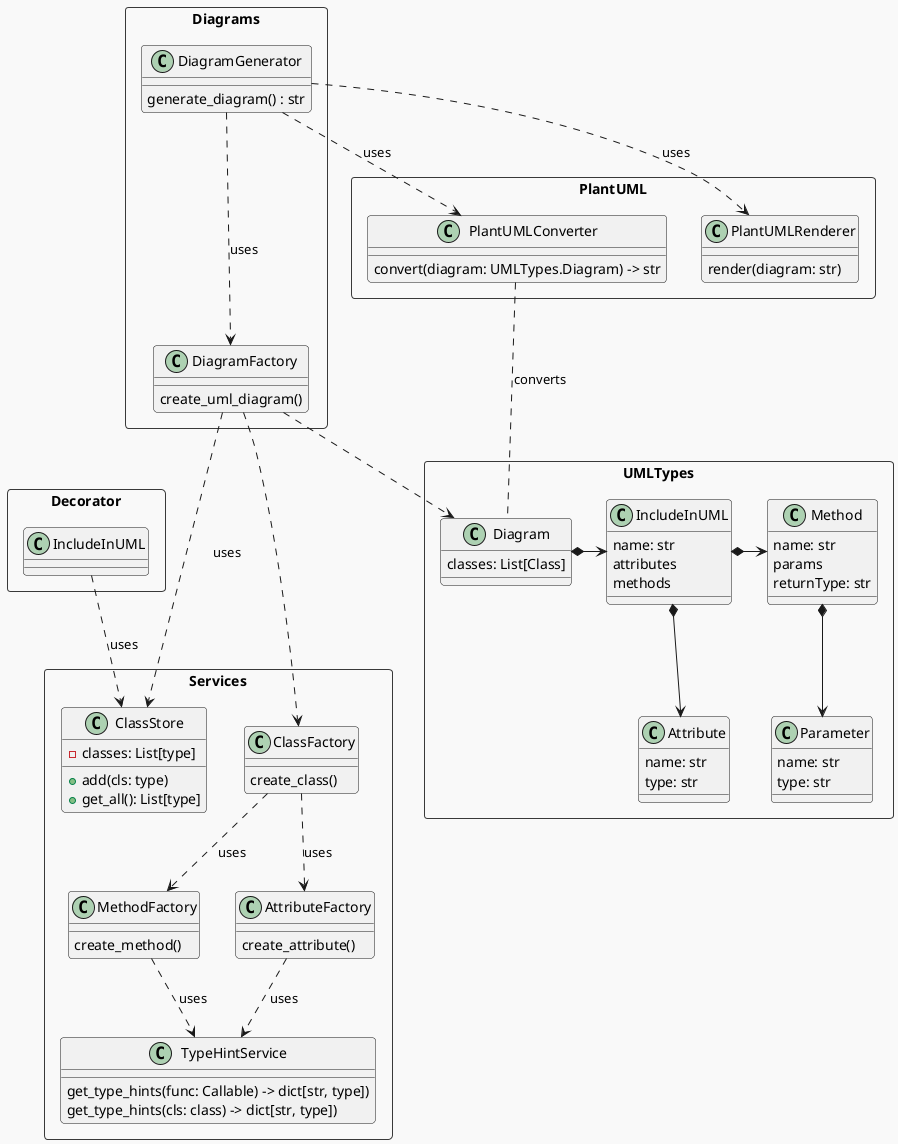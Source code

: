 @startuml
!theme mars

rectangle UMLTypes {
    class Diagram{
        classes: List[Class]
    }

    class IncludeInUML{
        name: str
        attributes
        methods
    }
    class Method{
        name: str
        params
        returnType: str
    }

    class Attribute{
        name: str
        type: str
    }

    class Parameter{
        name: str
        type: str
    }


    IncludeInUML *-down-> Attribute
    IncludeInUML *-> Method
    Method *-down-> Parameter
    Method -[hidden]right- Attribute


    Diagram *-> IncludeInUML
}

rectangle Decorator {
    class IncludeInUML{
    }

}



rectangle Services {
    class ClassStore {
        - classes: List[type]
        + add(cls: type)
        + get_all(): List[type]
    }
    class TypeHintService{
        get_type_hints(func: Callable) -> dict[str, type])
        get_type_hints(cls: class) -> dict[str, type])
    }

    class MethodFactory{
        create_method()
    }

    class AttributeFactory{
        create_attribute()
    }

    class ClassFactory{
        create_class()
    }

    ClassFactory ..> MethodFactory: uses
    ClassFactory ..> AttributeFactory: uses

    MethodFactory ..> TypeHintService: uses
    AttributeFactory ..> TypeHintService: uses
}

rectangle Diagrams{
    class DiagramGenerator {
        generate_diagram() : str
    }

    class DiagramFactory{
        create_uml_diagram()
    }
    DiagramGenerator ...> DiagramFactory: uses
}

rectangle PlantUML{
    class PlantUMLConverter{
        convert(diagram: UMLTypes.Diagram) -> str
    }
    class PlantUMLRenderer{
        render(diagram: str)
    }
}

Decorator.IncludeInUML .down.> ClassStore: uses

DiagramFactory ...> ClassFactory
DiagramFactory ...> ClassStore: uses
DiagramFactory ..> UMLTypes.Diagram
PlantUMLConverter .. UMLTypes.Diagram: converts
DiagramGenerator ..> PlantUMLConverter: uses
DiagramGenerator ..> PlantUMLRenderer: uses
@enduml